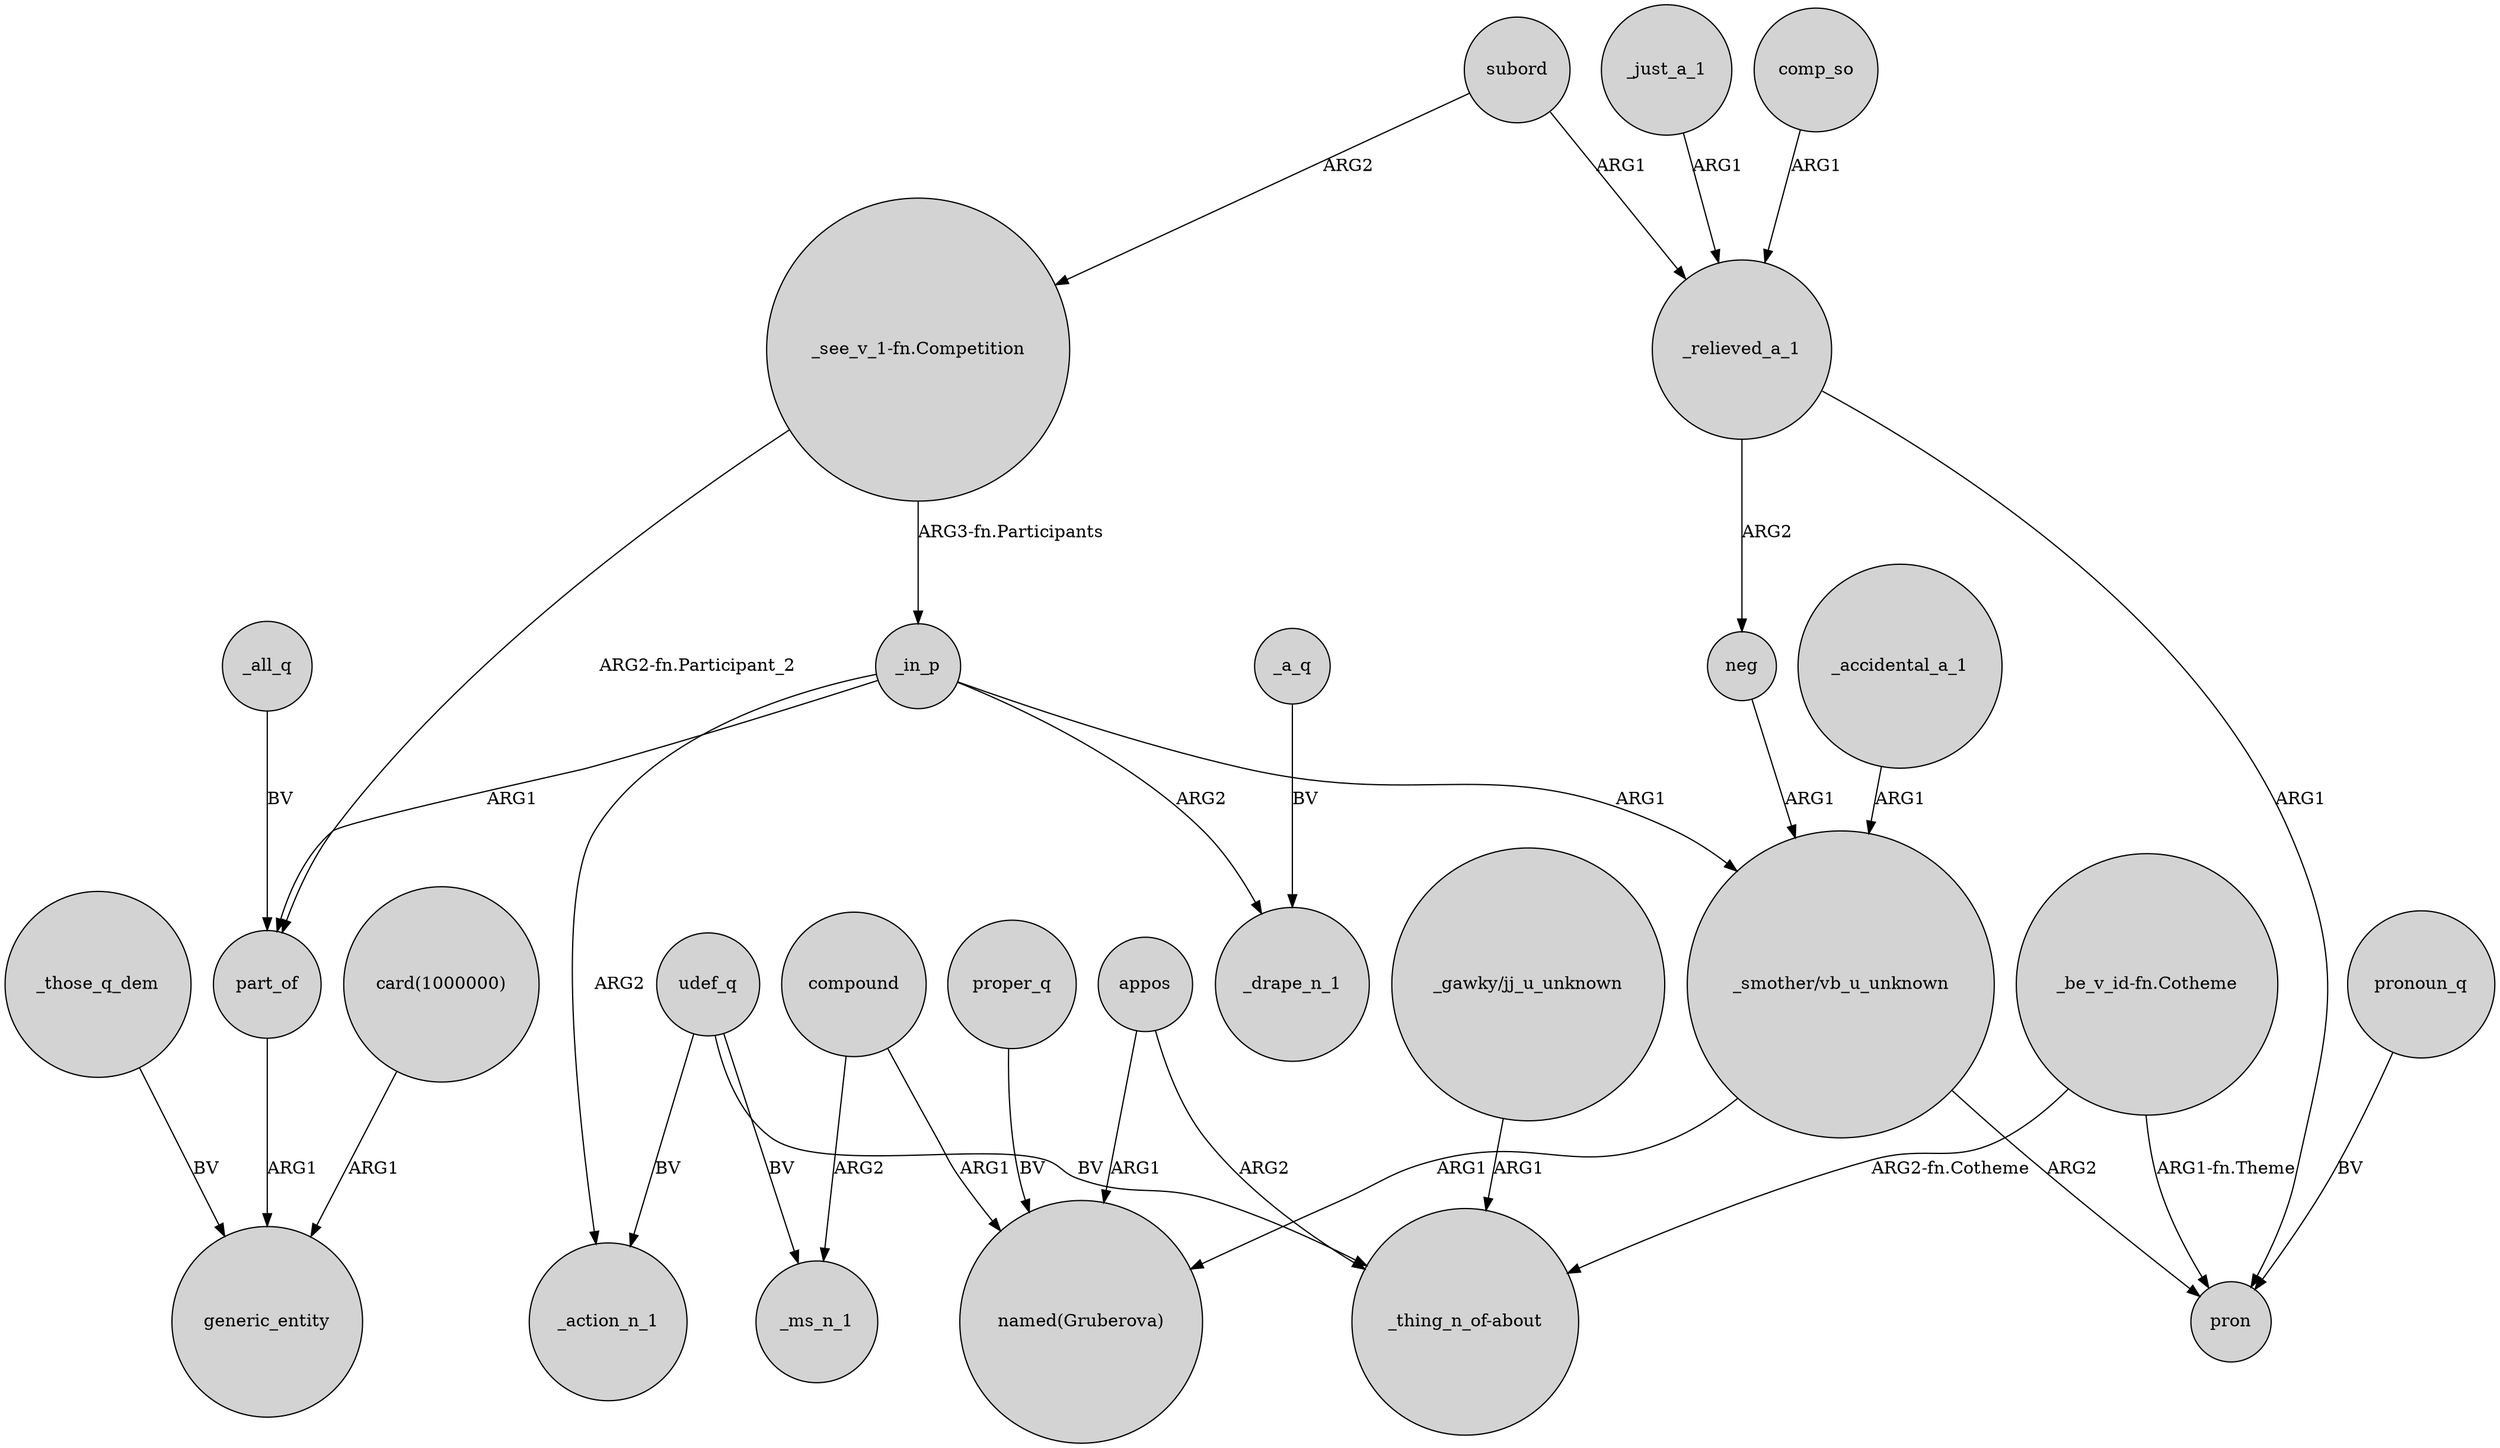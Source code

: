 digraph {
	node [shape=circle style=filled]
	_those_q_dem -> generic_entity [label=BV]
	"_smother/vb_u_unknown" -> "named(Gruberova)" [label=ARG1]
	compound -> _ms_n_1 [label=ARG2]
	_in_p -> _drape_n_1 [label=ARG2]
	_relieved_a_1 -> neg [label=ARG2]
	_a_q -> _drape_n_1 [label=BV]
	subord -> _relieved_a_1 [label=ARG1]
	_in_p -> part_of [label=ARG1]
	"_see_v_1-fn.Competition" -> _in_p [label="ARG3-fn.Participants"]
	proper_q -> "named(Gruberova)" [label=BV]
	neg -> "_smother/vb_u_unknown" [label=ARG1]
	subord -> "_see_v_1-fn.Competition" [label=ARG2]
	"_smother/vb_u_unknown" -> pron [label=ARG2]
	_all_q -> part_of [label=BV]
	_relieved_a_1 -> pron [label=ARG1]
	"_gawky/jj_u_unknown" -> "_thing_n_of-about" [label=ARG1]
	pronoun_q -> pron [label=BV]
	_in_p -> "_smother/vb_u_unknown" [label=ARG1]
	_in_p -> _action_n_1 [label=ARG2]
	"card(1000000)" -> generic_entity [label=ARG1]
	udef_q -> _action_n_1 [label=BV]
	"_be_v_id-fn.Cotheme" -> pron [label="ARG1-fn.Theme"]
	appos -> "_thing_n_of-about" [label=ARG2]
	compound -> "named(Gruberova)" [label=ARG1]
	appos -> "named(Gruberova)" [label=ARG1]
	udef_q -> "_thing_n_of-about" [label=BV]
	_just_a_1 -> _relieved_a_1 [label=ARG1]
	udef_q -> _ms_n_1 [label=BV]
	"_be_v_id-fn.Cotheme" -> "_thing_n_of-about" [label="ARG2-fn.Cotheme"]
	"_see_v_1-fn.Competition" -> part_of [label="ARG2-fn.Participant_2"]
	_accidental_a_1 -> "_smother/vb_u_unknown" [label=ARG1]
	part_of -> generic_entity [label=ARG1]
	comp_so -> _relieved_a_1 [label=ARG1]
}
